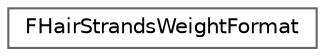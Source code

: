 digraph "Graphical Class Hierarchy"
{
 // INTERACTIVE_SVG=YES
 // LATEX_PDF_SIZE
  bgcolor="transparent";
  edge [fontname=Helvetica,fontsize=10,labelfontname=Helvetica,labelfontsize=10];
  node [fontname=Helvetica,fontsize=10,shape=box,height=0.2,width=0.4];
  rankdir="LR";
  Node0 [id="Node000000",label="FHairStrandsWeightFormat",height=0.2,width=0.4,color="grey40", fillcolor="white", style="filled",URL="$d5/d8e/structFHairStrandsWeightFormat.html",tooltip="Hair strands weights format."];
}
